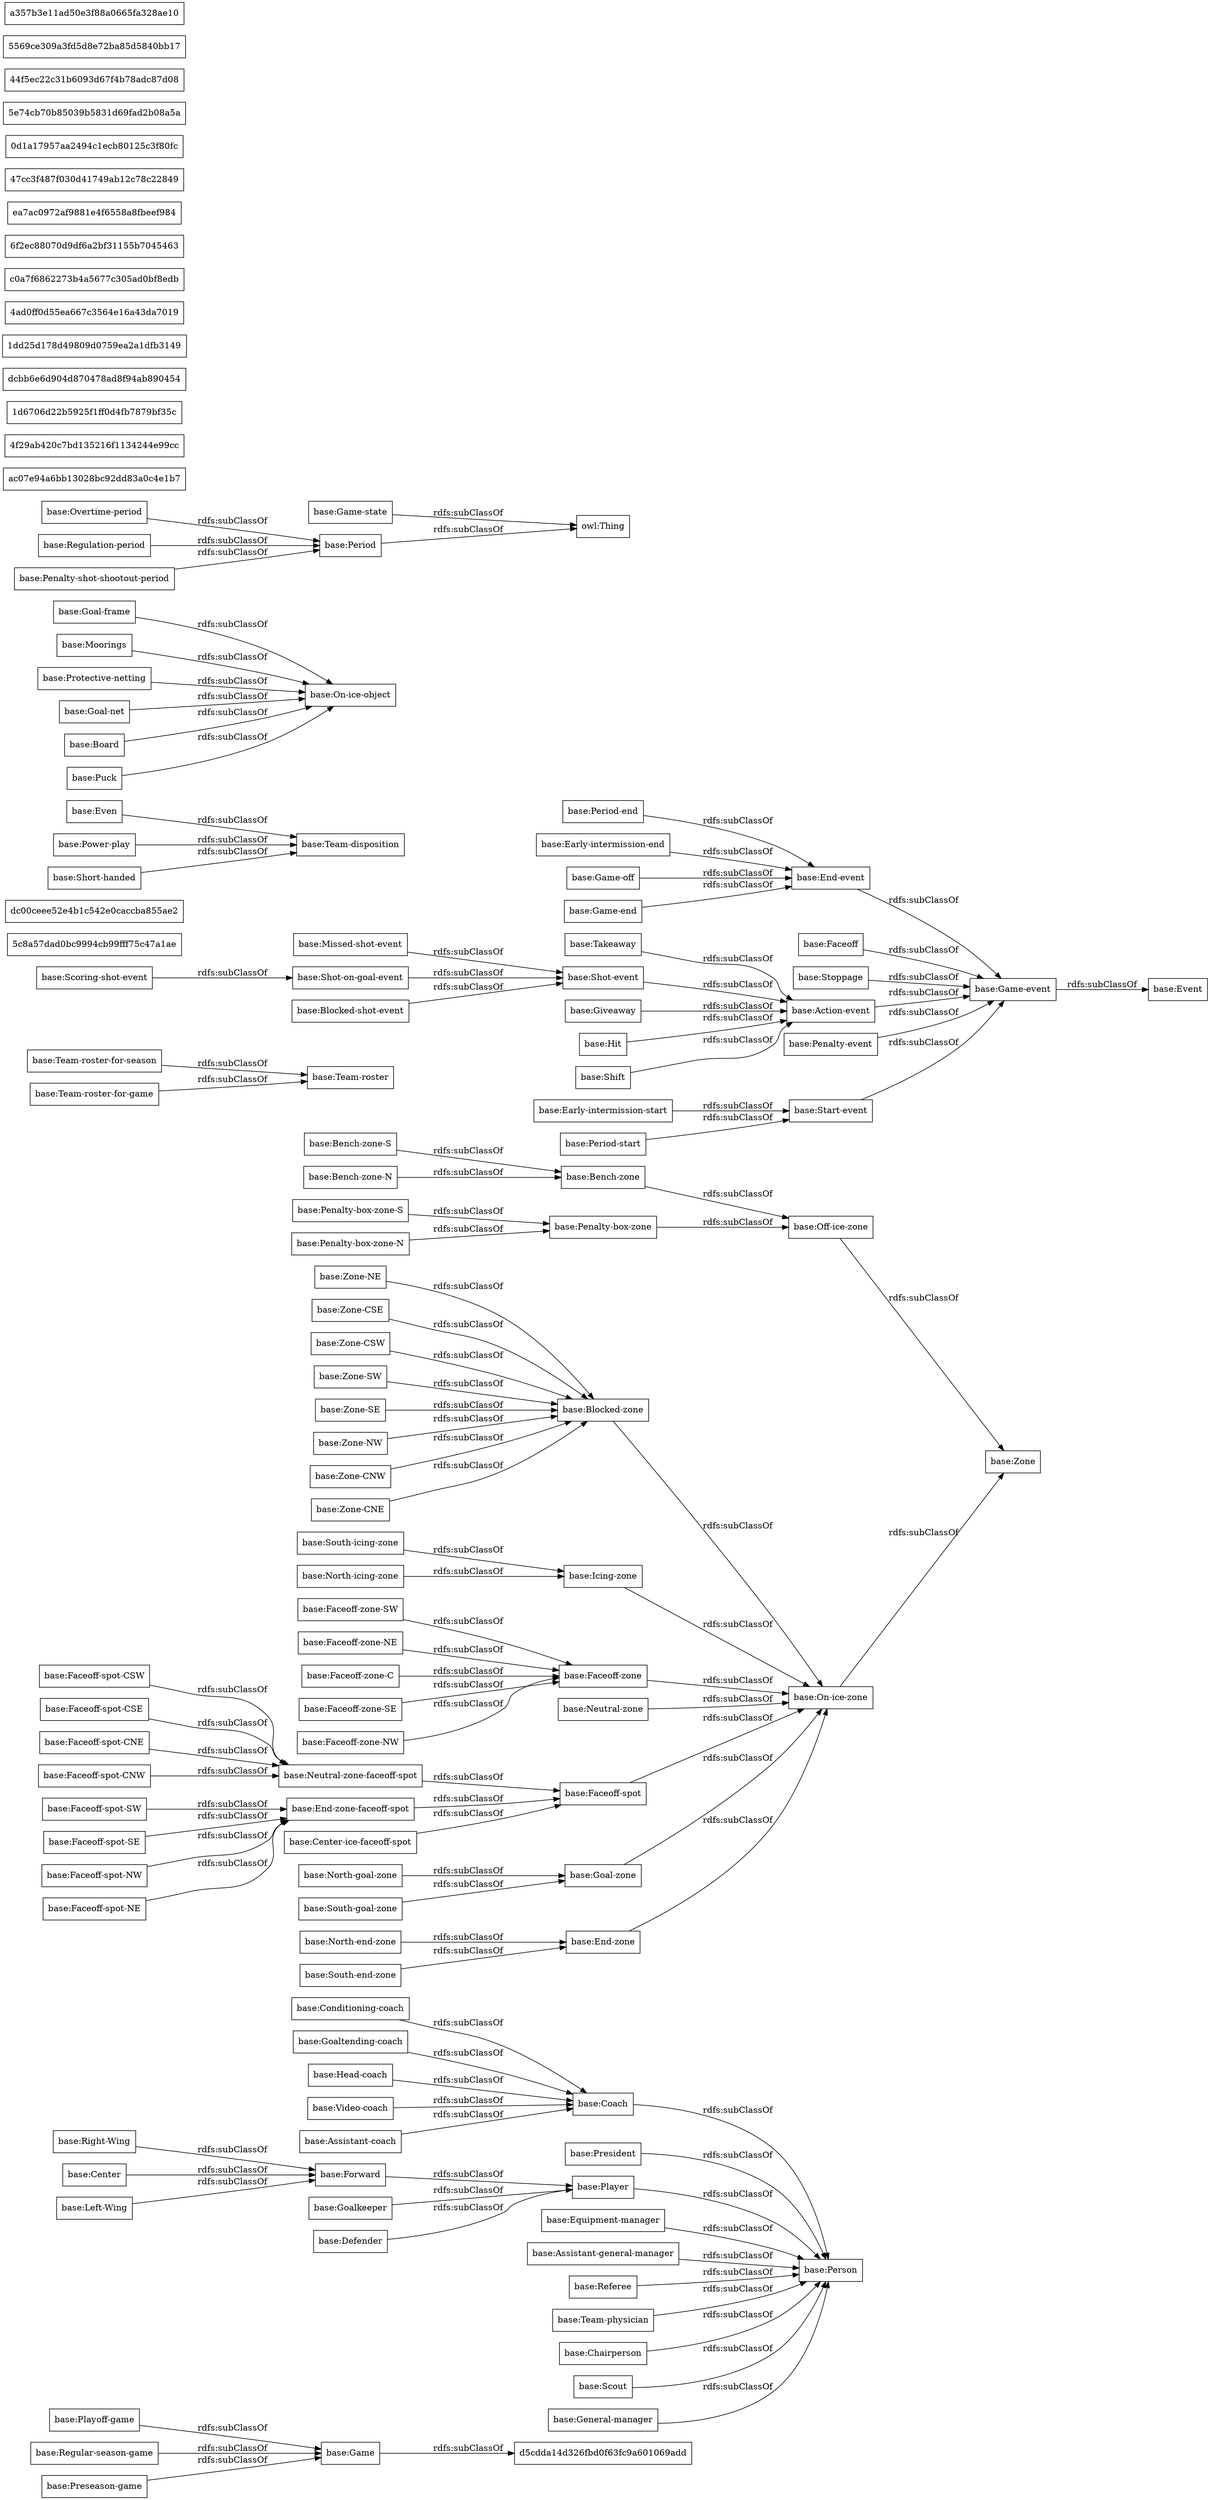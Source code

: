 digraph ar2dtool_diagram { 
rankdir=LR;
size="1000"
node [shape = rectangle, color="black"]; "d5cdda14d326fbd0f63fc9a601069add" "base:Right-Wing" "base:End-zone" "base:Zone" "base:Zone-NE" "base:President" "base:Team-roster-for-season" "base:Start-event" "5c8a57dad0bc9994cb99fff75c47a1ae" "base:Period-end" "dc00ceee52e4b1c542e0caccba855ae2" "base:End-event" "base:Neutral-zone-faceoff-spot" "base:Zone-CSE" "base:Coach" "base:Even" "base:Penalty-box-zone-S" "base:Missed-shot-event" "base:Bench-zone" "base:Power-play" "base:Team-disposition" "base:Goal-frame" "base:Person" "base:Faceoff" "base:Video-coach" "base:Blocked-zone" "base:Playoff-game" "base:Game-state" "base:Faceoff-spot-CSW" "base:Bench-zone-S" "base:Bench-zone-N" "base:Stoppage" "ac07e94a6bb13028bc92dd83a0c4e1b7" "base:Game-event" "base:Penalty-box-zone" "base:Short-handed" "base:Event" "base:Penalty-box-zone-N" "base:Icing-zone" "base:Equipment-manager" "base:Faceoff-zone-SW" "base:Zone-CSW" "base:Player" "4f29ab420c7bd135216f1134244e99cc" "base:Faceoff-spot-SW" "base:Faceoff-zone" "base:Period" "base:Off-ice-zone" "base:Zone-SW" "base:Early-intermission-start" "base:Assistant-coach" "base:Faceoff-spot-SE" "base:Moorings" "base:Overtime-period" "1d6706d22b5925f1ff0d4fb7879bf35c" "base:Faceoff-spot-CSE" "dcbb6e6d904d870478ad8f94ab890454" "base:Team-roster" "base:Assistant-general-manager" "base:Forward" "1dd25d178d49809d0759ea2a1dfb3149" "base:Game" "base:Faceoff-zone-NE" "base:Team-roster-for-game" "base:Neutral-zone" "base:Protective-netting" "base:Goal-net" "base:Faceoff-zone-C" "base:Faceoff-spot-NW" "base:Takeaway" "base:On-ice-object" "4ad0ff0d55ea667c3564e16a43da7019" "base:Zone-SE" "base:Regulation-period" "base:End-zone-faceoff-spot" "base:Defender" "c0a7f6862273b4a5677c305ad0bf8edb" "6f2ec88070d9df6a2bf31155b7045463" "base:Early-intermission-end" "ea7ac0972af9881e4f6558a8fbeef984" "base:Faceoff-spot-CNE" "base:Zone-NW" "base:Conditioning-coach" "base:Game-off" "47cc3f487f030d41749ab12c78c22849" "base:Regular-season-game" "base:Action-event" "base:Shot-event" "0d1a17957aa2494c1ecb80125c3f80fc" "base:North-goal-zone" "base:Goaltending-coach" "base:Center" "base:Zone-CNW" "base:Giveaway" "base:Shot-on-goal-event" "base:Board" "base:Referee" "base:Left-Wing" "base:Head-coach" "base:Center-ice-faceoff-spot" "base:Faceoff-zone-SE" "base:Hit" "base:Period-start" "base:Game-end" "base:Faceoff-spot" "base:North-end-zone" "base:Shift" "base:Scoring-shot-event" "base:Team-physician" "base:Faceoff-zone-NW" "5e74cb70b85039b5831d69fad2b08a5a" "base:Chairperson" "base:Goal-zone" "44f5ec22c31b6093d67f4b78adc87d08" "base:South-end-zone" "base:South-icing-zone" "base:North-icing-zone" "base:Blocked-shot-event" "5569ce309a3fd5d8e72ba85d5840bb17" "a357b3e11ad50e3f88a0665fa328ae10" "base:Penalty-event" "base:Zone-CNE" "base:On-ice-zone" "base:Goalkeeper" "base:Scout" "base:Puck" "base:General-manager" "base:Faceoff-spot-CNW" "base:South-goal-zone" "base:Faceoff-spot-NE" "base:Preseason-game" "base:Penalty-shot-shootout-period" ; /*classes style*/
	"base:Shot-on-goal-event" -> "base:Shot-event" [ label = "rdfs:subClassOf" ];
	"base:Goaltending-coach" -> "base:Coach" [ label = "rdfs:subClassOf" ];
	"base:Playoff-game" -> "base:Game" [ label = "rdfs:subClassOf" ];
	"base:Assistant-general-manager" -> "base:Person" [ label = "rdfs:subClassOf" ];
	"base:Faceoff-spot-CSW" -> "base:Neutral-zone-faceoff-spot" [ label = "rdfs:subClassOf" ];
	"base:Neutral-zone-faceoff-spot" -> "base:Faceoff-spot" [ label = "rdfs:subClassOf" ];
	"base:Off-ice-zone" -> "base:Zone" [ label = "rdfs:subClassOf" ];
	"base:Faceoff-spot-NE" -> "base:End-zone-faceoff-spot" [ label = "rdfs:subClassOf" ];
	"base:Regular-season-game" -> "base:Game" [ label = "rdfs:subClassOf" ];
	"base:Game" -> "d5cdda14d326fbd0f63fc9a601069add" [ label = "rdfs:subClassOf" ];
	"base:Neutral-zone" -> "base:On-ice-zone" [ label = "rdfs:subClassOf" ];
	"base:Goal-net" -> "base:On-ice-object" [ label = "rdfs:subClassOf" ];
	"base:Penalty-event" -> "base:Game-event" [ label = "rdfs:subClassOf" ];
	"base:Board" -> "base:On-ice-object" [ label = "rdfs:subClassOf" ];
	"base:End-zone-faceoff-spot" -> "base:Faceoff-spot" [ label = "rdfs:subClassOf" ];
	"base:Zone-NE" -> "base:Blocked-zone" [ label = "rdfs:subClassOf" ];
	"base:Giveaway" -> "base:Action-event" [ label = "rdfs:subClassOf" ];
	"base:Left-Wing" -> "base:Forward" [ label = "rdfs:subClassOf" ];
	"base:Moorings" -> "base:On-ice-object" [ label = "rdfs:subClassOf" ];
	"base:Penalty-shot-shootout-period" -> "base:Period" [ label = "rdfs:subClassOf" ];
	"base:Protective-netting" -> "base:On-ice-object" [ label = "rdfs:subClassOf" ];
	"base:Head-coach" -> "base:Coach" [ label = "rdfs:subClassOf" ];
	"base:Chairperson" -> "base:Person" [ label = "rdfs:subClassOf" ];
	"base:Faceoff-spot-CSE" -> "base:Neutral-zone-faceoff-spot" [ label = "rdfs:subClassOf" ];
	"base:Power-play" -> "base:Team-disposition" [ label = "rdfs:subClassOf" ];
	"base:Hit" -> "base:Action-event" [ label = "rdfs:subClassOf" ];
	"base:Faceoff-spot-CNW" -> "base:Neutral-zone-faceoff-spot" [ label = "rdfs:subClassOf" ];
	"base:Team-roster-for-season" -> "base:Team-roster" [ label = "rdfs:subClassOf" ];
	"base:Coach" -> "base:Person" [ label = "rdfs:subClassOf" ];
	"base:President" -> "base:Person" [ label = "rdfs:subClassOf" ];
	"base:Conditioning-coach" -> "base:Coach" [ label = "rdfs:subClassOf" ];
	"base:North-goal-zone" -> "base:Goal-zone" [ label = "rdfs:subClassOf" ];
	"base:South-icing-zone" -> "base:Icing-zone" [ label = "rdfs:subClassOf" ];
	"base:Short-handed" -> "base:Team-disposition" [ label = "rdfs:subClassOf" ];
	"base:Bench-zone" -> "base:Off-ice-zone" [ label = "rdfs:subClassOf" ];
	"base:Video-coach" -> "base:Coach" [ label = "rdfs:subClassOf" ];
	"base:Blocked-shot-event" -> "base:Shot-event" [ label = "rdfs:subClassOf" ];
	"base:Faceoff-spot" -> "base:On-ice-zone" [ label = "rdfs:subClassOf" ];
	"base:Shift" -> "base:Action-event" [ label = "rdfs:subClassOf" ];
	"base:Missed-shot-event" -> "base:Shot-event" [ label = "rdfs:subClassOf" ];
	"base:Early-intermission-end" -> "base:End-event" [ label = "rdfs:subClassOf" ];
	"base:Goalkeeper" -> "base:Player" [ label = "rdfs:subClassOf" ];
	"base:South-goal-zone" -> "base:Goal-zone" [ label = "rdfs:subClassOf" ];
	"base:Overtime-period" -> "base:Period" [ label = "rdfs:subClassOf" ];
	"base:Assistant-coach" -> "base:Coach" [ label = "rdfs:subClassOf" ];
	"base:Game-event" -> "base:Event" [ label = "rdfs:subClassOf" ];
	"base:Faceoff-zone-SW" -> "base:Faceoff-zone" [ label = "rdfs:subClassOf" ];
	"base:Zone-CSW" -> "base:Blocked-zone" [ label = "rdfs:subClassOf" ];
	"base:Faceoff-spot-CNE" -> "base:Neutral-zone-faceoff-spot" [ label = "rdfs:subClassOf" ];
	"base:Team-physician" -> "base:Person" [ label = "rdfs:subClassOf" ];
	"base:Takeaway" -> "base:Action-event" [ label = "rdfs:subClassOf" ];
	"base:Penalty-box-zone" -> "base:Off-ice-zone" [ label = "rdfs:subClassOf" ];
	"base:End-zone" -> "base:On-ice-zone" [ label = "rdfs:subClassOf" ];
	"base:Icing-zone" -> "base:On-ice-zone" [ label = "rdfs:subClassOf" ];
	"base:Defender" -> "base:Player" [ label = "rdfs:subClassOf" ];
	"base:Goal-frame" -> "base:On-ice-object" [ label = "rdfs:subClassOf" ];
	"base:Game-state" -> "owl:Thing" [ label = "rdfs:subClassOf" ];
	"base:Period" -> "owl:Thing" [ label = "rdfs:subClassOf" ];
	"base:Period-end" -> "base:End-event" [ label = "rdfs:subClassOf" ];
	"base:Faceoff-zone-SE" -> "base:Faceoff-zone" [ label = "rdfs:subClassOf" ];
	"base:Faceoff-zone-C" -> "base:Faceoff-zone" [ label = "rdfs:subClassOf" ];
	"base:Even" -> "base:Team-disposition" [ label = "rdfs:subClassOf" ];
	"base:Zone-CSE" -> "base:Blocked-zone" [ label = "rdfs:subClassOf" ];
	"base:Equipment-manager" -> "base:Person" [ label = "rdfs:subClassOf" ];
	"base:Faceoff-spot-SW" -> "base:End-zone-faceoff-spot" [ label = "rdfs:subClassOf" ];
	"base:South-end-zone" -> "base:End-zone" [ label = "rdfs:subClassOf" ];
	"base:Faceoff-zone-NW" -> "base:Faceoff-zone" [ label = "rdfs:subClassOf" ];
	"base:Start-event" -> "base:Game-event" [ label = "rdfs:subClassOf" ];
	"base:North-icing-zone" -> "base:Icing-zone" [ label = "rdfs:subClassOf" ];
	"base:Zone-CNW" -> "base:Blocked-zone" [ label = "rdfs:subClassOf" ];
	"base:Faceoff-zone" -> "base:On-ice-zone" [ label = "rdfs:subClassOf" ];
	"base:North-end-zone" -> "base:End-zone" [ label = "rdfs:subClassOf" ];
	"base:Stoppage" -> "base:Game-event" [ label = "rdfs:subClassOf" ];
	"base:Bench-zone-N" -> "base:Bench-zone" [ label = "rdfs:subClassOf" ];
	"base:Forward" -> "base:Player" [ label = "rdfs:subClassOf" ];
	"base:Player" -> "base:Person" [ label = "rdfs:subClassOf" ];
	"base:Zone-SW" -> "base:Blocked-zone" [ label = "rdfs:subClassOf" ];
	"base:Action-event" -> "base:Game-event" [ label = "rdfs:subClassOf" ];
	"base:End-event" -> "base:Game-event" [ label = "rdfs:subClassOf" ];
	"base:Center" -> "base:Forward" [ label = "rdfs:subClassOf" ];
	"base:Shot-event" -> "base:Action-event" [ label = "rdfs:subClassOf" ];
	"base:Penalty-box-zone-N" -> "base:Penalty-box-zone" [ label = "rdfs:subClassOf" ];
	"base:Faceoff-spot-SE" -> "base:End-zone-faceoff-spot" [ label = "rdfs:subClassOf" ];
	"base:Period-start" -> "base:Start-event" [ label = "rdfs:subClassOf" ];
	"base:Early-intermission-start" -> "base:Start-event" [ label = "rdfs:subClassOf" ];
	"base:Preseason-game" -> "base:Game" [ label = "rdfs:subClassOf" ];
	"base:Center-ice-faceoff-spot" -> "base:Faceoff-spot" [ label = "rdfs:subClassOf" ];
	"base:Goal-zone" -> "base:On-ice-zone" [ label = "rdfs:subClassOf" ];
	"base:Bench-zone-S" -> "base:Bench-zone" [ label = "rdfs:subClassOf" ];
	"base:Right-Wing" -> "base:Forward" [ label = "rdfs:subClassOf" ];
	"base:Puck" -> "base:On-ice-object" [ label = "rdfs:subClassOf" ];
	"base:Faceoff-zone-NE" -> "base:Faceoff-zone" [ label = "rdfs:subClassOf" ];
	"base:Zone-CNE" -> "base:Blocked-zone" [ label = "rdfs:subClassOf" ];
	"base:Team-roster-for-game" -> "base:Team-roster" [ label = "rdfs:subClassOf" ];
	"base:Scoring-shot-event" -> "base:Shot-on-goal-event" [ label = "rdfs:subClassOf" ];
	"base:Faceoff-spot-NW" -> "base:End-zone-faceoff-spot" [ label = "rdfs:subClassOf" ];
	"base:Regulation-period" -> "base:Period" [ label = "rdfs:subClassOf" ];
	"base:Scout" -> "base:Person" [ label = "rdfs:subClassOf" ];
	"base:Zone-SE" -> "base:Blocked-zone" [ label = "rdfs:subClassOf" ];
	"base:Penalty-box-zone-S" -> "base:Penalty-box-zone" [ label = "rdfs:subClassOf" ];
	"base:Game-off" -> "base:End-event" [ label = "rdfs:subClassOf" ];
	"base:Referee" -> "base:Person" [ label = "rdfs:subClassOf" ];
	"base:On-ice-zone" -> "base:Zone" [ label = "rdfs:subClassOf" ];
	"base:General-manager" -> "base:Person" [ label = "rdfs:subClassOf" ];
	"base:Faceoff" -> "base:Game-event" [ label = "rdfs:subClassOf" ];
	"base:Blocked-zone" -> "base:On-ice-zone" [ label = "rdfs:subClassOf" ];
	"base:Game-end" -> "base:End-event" [ label = "rdfs:subClassOf" ];
	"base:Zone-NW" -> "base:Blocked-zone" [ label = "rdfs:subClassOf" ];

}
